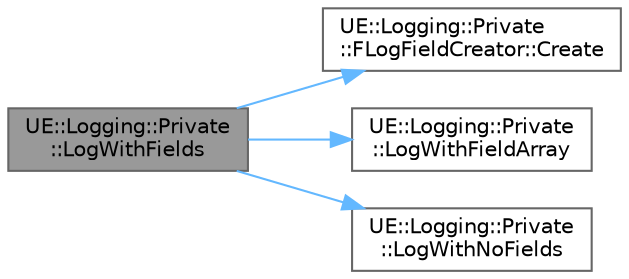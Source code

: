 digraph "UE::Logging::Private::LogWithFields"
{
 // INTERACTIVE_SVG=YES
 // LATEX_PDF_SIZE
  bgcolor="transparent";
  edge [fontname=Helvetica,fontsize=10,labelfontname=Helvetica,labelfontsize=10];
  node [fontname=Helvetica,fontsize=10,shape=box,height=0.2,width=0.4];
  rankdir="LR";
  Node1 [id="Node000001",label="UE::Logging::Private\l::LogWithFields",height=0.2,width=0.4,color="gray40", fillcolor="grey60", style="filled", fontcolor="black",tooltip="Log with fields created from the arguments, which may be values or pairs of name/value."];
  Node1 -> Node2 [id="edge1_Node000001_Node000002",color="steelblue1",style="solid",tooltip=" "];
  Node2 [id="Node000002",label="UE::Logging::Private\l::FLogFieldCreator::Create",height=0.2,width=0.4,color="grey40", fillcolor="white", style="filled",URL="$d8/db1/structUE_1_1Logging_1_1Private_1_1FLogFieldCreator.html#a379ab86470f523fa7efd626e93ed45b2",tooltip=" "];
  Node1 -> Node3 [id="edge2_Node000001_Node000003",color="steelblue1",style="solid",tooltip=" "];
  Node3 [id="Node000003",label="UE::Logging::Private\l::LogWithFieldArray",height=0.2,width=0.4,color="grey40", fillcolor="white", style="filled",URL="$d1/d5c/namespaceUE_1_1Logging_1_1Private.html#a819ba20559edb1ae5ef7efb89d4aa3b7",tooltip=" "];
  Node1 -> Node4 [id="edge3_Node000001_Node000004",color="steelblue1",style="solid",tooltip=" "];
  Node4 [id="Node000004",label="UE::Logging::Private\l::LogWithNoFields",height=0.2,width=0.4,color="grey40", fillcolor="white", style="filled",URL="$d1/d5c/namespaceUE_1_1Logging_1_1Private.html#abc4a71890c1620761dae715854b3678f",tooltip=" "];
}
